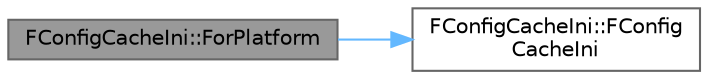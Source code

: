 digraph "FConfigCacheIni::ForPlatform"
{
 // INTERACTIVE_SVG=YES
 // LATEX_PDF_SIZE
  bgcolor="transparent";
  edge [fontname=Helvetica,fontsize=10,labelfontname=Helvetica,labelfontsize=10];
  node [fontname=Helvetica,fontsize=10,shape=box,height=0.2,width=0.4];
  rankdir="LR";
  Node1 [id="Node000001",label="FConfigCacheIni::ForPlatform",height=0.2,width=0.4,color="gray40", fillcolor="grey60", style="filled", fontcolor="black",tooltip="Retrieve the fully processed ini system for another platform."];
  Node1 -> Node2 [id="edge1_Node000001_Node000002",color="steelblue1",style="solid",tooltip=" "];
  Node2 [id="Node000002",label="FConfigCacheIni::FConfig\lCacheIni",height=0.2,width=0.4,color="grey40", fillcolor="white", style="filled",URL="$d0/d87/classFConfigCacheIni.html#a80fd9834af518fda58ab1812177713ba",tooltip=" "];
}
